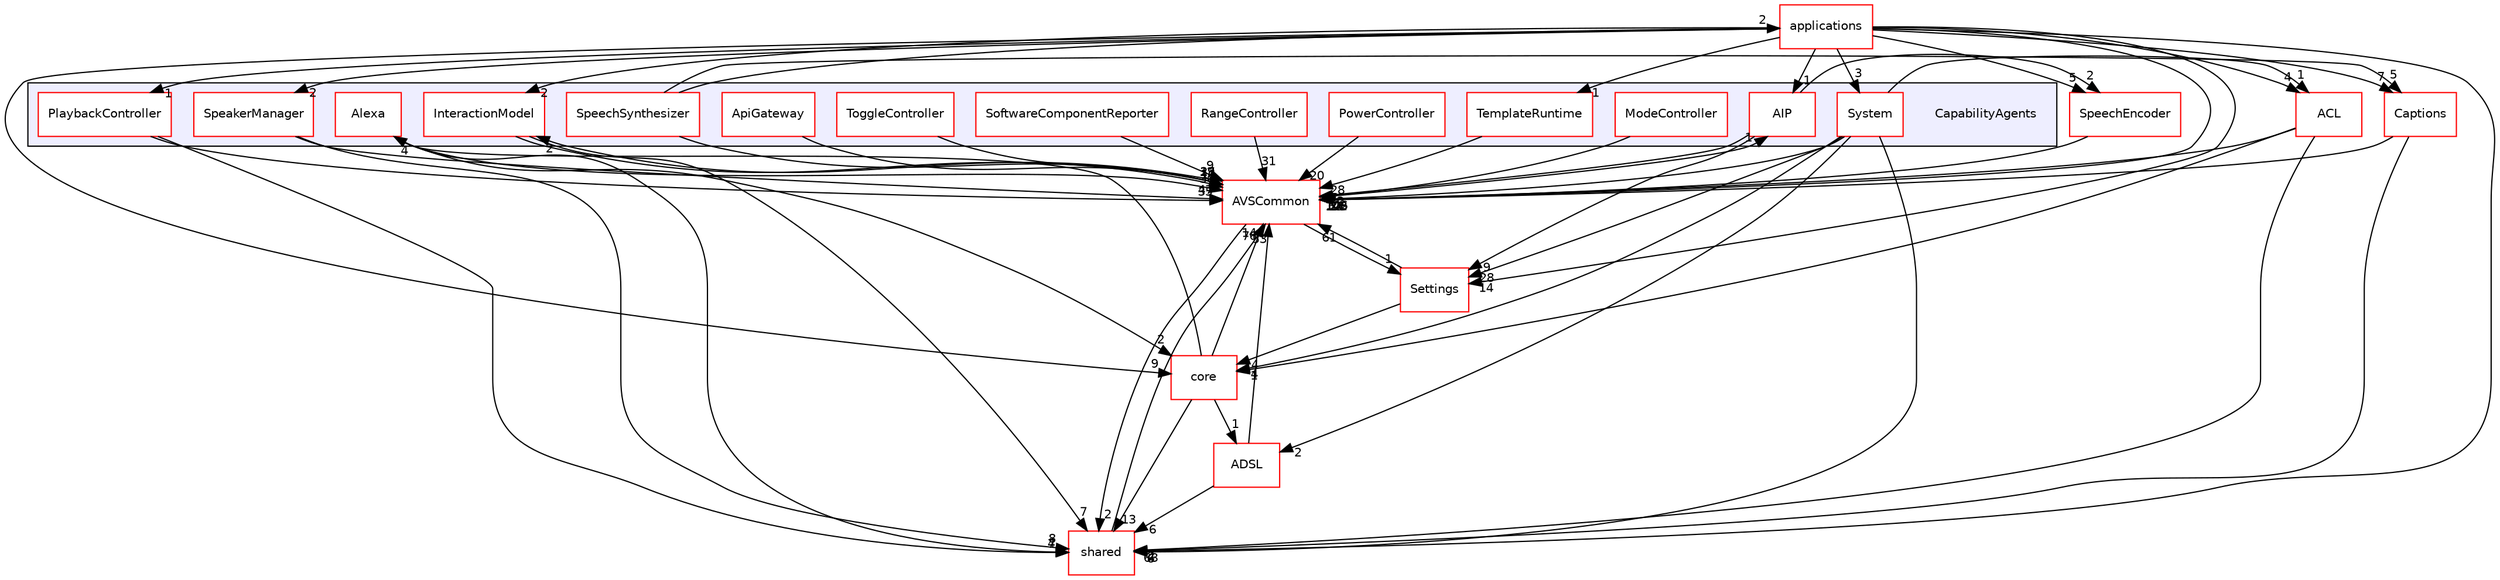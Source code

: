 digraph "/workplace/avs-device-sdk/CapabilityAgents" {
  compound=true
  node [ fontsize="10", fontname="Helvetica"];
  edge [ labelfontsize="10", labelfontname="Helvetica"];
  subgraph clusterdir_7cf910bd1d7603f12ef47ff650cec893 {
    graph [ bgcolor="#eeeeff", pencolor="black", label="" URL="dir_7cf910bd1d7603f12ef47ff650cec893.html"];
    dir_7cf910bd1d7603f12ef47ff650cec893 [shape=plaintext label="CapabilityAgents"];
    dir_cc045affa42b6b559da6861739bda652 [shape=box label="AIP" color="red" fillcolor="white" style="filled" URL="dir_cc045affa42b6b559da6861739bda652.html"];
    dir_a1558373db80e0c64649c83f312e1e2c [shape=box label="Alexa" color="red" fillcolor="white" style="filled" URL="dir_a1558373db80e0c64649c83f312e1e2c.html"];
    dir_3a57c8530640bbf2cee32213bc543583 [shape=box label="ApiGateway" color="red" fillcolor="white" style="filled" URL="dir_3a57c8530640bbf2cee32213bc543583.html"];
    dir_011a3f6e181db4516776f7256f22dadd [shape=box label="InteractionModel" color="red" fillcolor="white" style="filled" URL="dir_011a3f6e181db4516776f7256f22dadd.html"];
    dir_3df52af57ec6c87b0a170886eb8aac70 [shape=box label="ModeController" color="red" fillcolor="white" style="filled" URL="dir_3df52af57ec6c87b0a170886eb8aac70.html"];
    dir_7b6c89f8529a936fe9cff738852cb883 [shape=box label="PlaybackController" color="red" fillcolor="white" style="filled" URL="dir_7b6c89f8529a936fe9cff738852cb883.html"];
    dir_32f5978b09742a25fd0ec6ffcbf8c09b [shape=box label="PowerController" color="red" fillcolor="white" style="filled" URL="dir_32f5978b09742a25fd0ec6ffcbf8c09b.html"];
    dir_91c0e80209b769b24ceff766697d73ba [shape=box label="RangeController" color="red" fillcolor="white" style="filled" URL="dir_91c0e80209b769b24ceff766697d73ba.html"];
    dir_d33797a8bcde389e7cefdb2fa2a2b27e [shape=box label="SoftwareComponentReporter" color="red" fillcolor="white" style="filled" URL="dir_d33797a8bcde389e7cefdb2fa2a2b27e.html"];
    dir_bc46a16e1ec7aec8565980dcd59aba5c [shape=box label="SpeakerManager" color="red" fillcolor="white" style="filled" URL="dir_bc46a16e1ec7aec8565980dcd59aba5c.html"];
    dir_097c79eef3239c0772ccd3b4f7a59e99 [shape=box label="SpeechSynthesizer" color="red" fillcolor="white" style="filled" URL="dir_097c79eef3239c0772ccd3b4f7a59e99.html"];
    dir_5c34f9d308a00f77f2da80e40fcb7b22 [shape=box label="System" color="red" fillcolor="white" style="filled" URL="dir_5c34f9d308a00f77f2da80e40fcb7b22.html"];
    dir_ad7482f55cfb335a38f864aa77f75e62 [shape=box label="TemplateRuntime" color="red" fillcolor="white" style="filled" URL="dir_ad7482f55cfb335a38f864aa77f75e62.html"];
    dir_e1ef50537ba68936dd63b97343608c6c [shape=box label="ToggleController" color="red" fillcolor="white" style="filled" URL="dir_e1ef50537ba68936dd63b97343608c6c.html"];
  }
  dir_9982052f7ce695d12571567315b2fafa [shape=box label="shared" fillcolor="white" style="filled" color="red" URL="dir_9982052f7ce695d12571567315b2fafa.html"];
  dir_a6e4fee11f07c3b70486e88fe92cbbdc [shape=box label="applications" fillcolor="white" style="filled" color="red" URL="dir_a6e4fee11f07c3b70486e88fe92cbbdc.html"];
  dir_6b07903b29b547047bfa8a8b819c80bf [shape=box label="SpeechEncoder" fillcolor="white" style="filled" color="red" URL="dir_6b07903b29b547047bfa8a8b819c80bf.html"];
  dir_de0e77330fd0ab33359e90b501923c8e [shape=box label="Captions" fillcolor="white" style="filled" color="red" URL="dir_de0e77330fd0ab33359e90b501923c8e.html"];
  dir_8ae0dd75af039a94f4269584fb8eef13 [shape=box label="Settings" fillcolor="white" style="filled" color="red" URL="dir_8ae0dd75af039a94f4269584fb8eef13.html"];
  dir_b1dfedc9efa610ba8c818c30206ff41f [shape=box label="ACL" fillcolor="white" style="filled" color="red" URL="dir_b1dfedc9efa610ba8c818c30206ff41f.html"];
  dir_13e65effb2bde530b17b3d5eefcd0266 [shape=box label="AVSCommon" fillcolor="white" style="filled" color="red" URL="dir_13e65effb2bde530b17b3d5eefcd0266.html"];
  dir_4270bfced15e0e73154b13468c7c9ad9 [shape=box label="core" fillcolor="white" style="filled" color="red" URL="dir_4270bfced15e0e73154b13468c7c9ad9.html"];
  dir_edb1b7e8f1a5d5a1b864206edd6d398d [shape=box label="ADSL" fillcolor="white" style="filled" color="red" URL="dir_edb1b7e8f1a5d5a1b864206edd6d398d.html"];
  dir_bc46a16e1ec7aec8565980dcd59aba5c->dir_9982052f7ce695d12571567315b2fafa [headlabel="8", labeldistance=1.5 headhref="dir_000409_000598.html"];
  dir_bc46a16e1ec7aec8565980dcd59aba5c->dir_13e65effb2bde530b17b3d5eefcd0266 [headlabel="47", labeldistance=1.5 headhref="dir_000409_000017.html"];
  dir_5c34f9d308a00f77f2da80e40fcb7b22->dir_9982052f7ce695d12571567315b2fafa [headlabel="6", labeldistance=1.5 headhref="dir_000419_000598.html"];
  dir_5c34f9d308a00f77f2da80e40fcb7b22->dir_8ae0dd75af039a94f4269584fb8eef13 [headlabel="28", labeldistance=1.5 headhref="dir_000419_000588.html"];
  dir_5c34f9d308a00f77f2da80e40fcb7b22->dir_b1dfedc9efa610ba8c818c30206ff41f [headlabel="1", labeldistance=1.5 headhref="dir_000419_000000.html"];
  dir_5c34f9d308a00f77f2da80e40fcb7b22->dir_13e65effb2bde530b17b3d5eefcd0266 [headlabel="106", labeldistance=1.5 headhref="dir_000419_000017.html"];
  dir_5c34f9d308a00f77f2da80e40fcb7b22->dir_4270bfced15e0e73154b13468c7c9ad9 [headlabel="4", labeldistance=1.5 headhref="dir_000419_000461.html"];
  dir_5c34f9d308a00f77f2da80e40fcb7b22->dir_edb1b7e8f1a5d5a1b864206edd6d398d [headlabel="2", labeldistance=1.5 headhref="dir_000419_000011.html"];
  dir_9982052f7ce695d12571567315b2fafa->dir_13e65effb2bde530b17b3d5eefcd0266 [headlabel="14", labeldistance=1.5 headhref="dir_000598_000017.html"];
  dir_011a3f6e181db4516776f7256f22dadd->dir_9982052f7ce695d12571567315b2fafa [headlabel="7", labeldistance=1.5 headhref="dir_000373_000598.html"];
  dir_011a3f6e181db4516776f7256f22dadd->dir_13e65effb2bde530b17b3d5eefcd0266 [headlabel="16", labeldistance=1.5 headhref="dir_000373_000017.html"];
  dir_6b07903b29b547047bfa8a8b819c80bf->dir_13e65effb2bde530b17b3d5eefcd0266 [headlabel="11", labeldistance=1.5 headhref="dir_000634_000017.html"];
  dir_a6e4fee11f07c3b70486e88fe92cbbdc->dir_bc46a16e1ec7aec8565980dcd59aba5c [headlabel="2", labeldistance=1.5 headhref="dir_000028_000409.html"];
  dir_a6e4fee11f07c3b70486e88fe92cbbdc->dir_5c34f9d308a00f77f2da80e40fcb7b22 [headlabel="3", labeldistance=1.5 headhref="dir_000028_000419.html"];
  dir_a6e4fee11f07c3b70486e88fe92cbbdc->dir_9982052f7ce695d12571567315b2fafa [headlabel="63", labeldistance=1.5 headhref="dir_000028_000598.html"];
  dir_a6e4fee11f07c3b70486e88fe92cbbdc->dir_011a3f6e181db4516776f7256f22dadd [headlabel="2", labeldistance=1.5 headhref="dir_000028_000373.html"];
  dir_a6e4fee11f07c3b70486e88fe92cbbdc->dir_6b07903b29b547047bfa8a8b819c80bf [headlabel="5", labeldistance=1.5 headhref="dir_000028_000634.html"];
  dir_a6e4fee11f07c3b70486e88fe92cbbdc->dir_cc045affa42b6b559da6861739bda652 [headlabel="1", labeldistance=1.5 headhref="dir_000028_000358.html"];
  dir_a6e4fee11f07c3b70486e88fe92cbbdc->dir_de0e77330fd0ab33359e90b501923c8e [headlabel="7", labeldistance=1.5 headhref="dir_000028_000435.html"];
  dir_a6e4fee11f07c3b70486e88fe92cbbdc->dir_8ae0dd75af039a94f4269584fb8eef13 [headlabel="14", labeldistance=1.5 headhref="dir_000028_000588.html"];
  dir_a6e4fee11f07c3b70486e88fe92cbbdc->dir_b1dfedc9efa610ba8c818c30206ff41f [headlabel="4", labeldistance=1.5 headhref="dir_000028_000000.html"];
  dir_a6e4fee11f07c3b70486e88fe92cbbdc->dir_13e65effb2bde530b17b3d5eefcd0266 [headlabel="123", labeldistance=1.5 headhref="dir_000028_000017.html"];
  dir_a6e4fee11f07c3b70486e88fe92cbbdc->dir_4270bfced15e0e73154b13468c7c9ad9 [headlabel="9", labeldistance=1.5 headhref="dir_000028_000461.html"];
  dir_a6e4fee11f07c3b70486e88fe92cbbdc->dir_7b6c89f8529a936fe9cff738852cb883 [headlabel="1", labeldistance=1.5 headhref="dir_000028_000389.html"];
  dir_a6e4fee11f07c3b70486e88fe92cbbdc->dir_ad7482f55cfb335a38f864aa77f75e62 [headlabel="1", labeldistance=1.5 headhref="dir_000028_000425.html"];
  dir_32f5978b09742a25fd0ec6ffcbf8c09b->dir_13e65effb2bde530b17b3d5eefcd0266 [headlabel="20", labeldistance=1.5 headhref="dir_000394_000017.html"];
  dir_097c79eef3239c0772ccd3b4f7a59e99->dir_a6e4fee11f07c3b70486e88fe92cbbdc [headlabel="2", labeldistance=1.5 headhref="dir_000414_000028.html"];
  dir_097c79eef3239c0772ccd3b4f7a59e99->dir_de0e77330fd0ab33359e90b501923c8e [headlabel="5", labeldistance=1.5 headhref="dir_000414_000435.html"];
  dir_097c79eef3239c0772ccd3b4f7a59e99->dir_13e65effb2bde530b17b3d5eefcd0266 [headlabel="39", labeldistance=1.5 headhref="dir_000414_000017.html"];
  dir_3a57c8530640bbf2cee32213bc543583->dir_13e65effb2bde530b17b3d5eefcd0266 [headlabel="13", labeldistance=1.5 headhref="dir_000368_000017.html"];
  dir_cc045affa42b6b559da6861739bda652->dir_6b07903b29b547047bfa8a8b819c80bf [headlabel="2", labeldistance=1.5 headhref="dir_000358_000634.html"];
  dir_cc045affa42b6b559da6861739bda652->dir_8ae0dd75af039a94f4269584fb8eef13 [headlabel="9", labeldistance=1.5 headhref="dir_000358_000588.html"];
  dir_cc045affa42b6b559da6861739bda652->dir_13e65effb2bde530b17b3d5eefcd0266 [headlabel="72", labeldistance=1.5 headhref="dir_000358_000017.html"];
  dir_e1ef50537ba68936dd63b97343608c6c->dir_13e65effb2bde530b17b3d5eefcd0266 [headlabel="27", labeldistance=1.5 headhref="dir_000430_000017.html"];
  dir_3df52af57ec6c87b0a170886eb8aac70->dir_13e65effb2bde530b17b3d5eefcd0266 [headlabel="30", labeldistance=1.5 headhref="dir_000384_000017.html"];
  dir_de0e77330fd0ab33359e90b501923c8e->dir_9982052f7ce695d12571567315b2fafa [headlabel="4", labeldistance=1.5 headhref="dir_000435_000598.html"];
  dir_de0e77330fd0ab33359e90b501923c8e->dir_13e65effb2bde530b17b3d5eefcd0266 [headlabel="24", labeldistance=1.5 headhref="dir_000435_000017.html"];
  dir_8ae0dd75af039a94f4269584fb8eef13->dir_13e65effb2bde530b17b3d5eefcd0266 [headlabel="61", labeldistance=1.5 headhref="dir_000588_000017.html"];
  dir_8ae0dd75af039a94f4269584fb8eef13->dir_4270bfced15e0e73154b13468c7c9ad9 [headlabel="4", labeldistance=1.5 headhref="dir_000588_000461.html"];
  dir_b1dfedc9efa610ba8c818c30206ff41f->dir_9982052f7ce695d12571567315b2fafa [headlabel="2", labeldistance=1.5 headhref="dir_000000_000598.html"];
  dir_b1dfedc9efa610ba8c818c30206ff41f->dir_13e65effb2bde530b17b3d5eefcd0266 [headlabel="142", labeldistance=1.5 headhref="dir_000000_000017.html"];
  dir_b1dfedc9efa610ba8c818c30206ff41f->dir_4270bfced15e0e73154b13468c7c9ad9 [headlabel="1", labeldistance=1.5 headhref="dir_000000_000461.html"];
  dir_13e65effb2bde530b17b3d5eefcd0266->dir_9982052f7ce695d12571567315b2fafa [headlabel="2", labeldistance=1.5 headhref="dir_000017_000598.html"];
  dir_13e65effb2bde530b17b3d5eefcd0266->dir_011a3f6e181db4516776f7256f22dadd [headlabel="2", labeldistance=1.5 headhref="dir_000017_000373.html"];
  dir_13e65effb2bde530b17b3d5eefcd0266->dir_cc045affa42b6b559da6861739bda652 [headlabel="1", labeldistance=1.5 headhref="dir_000017_000358.html"];
  dir_13e65effb2bde530b17b3d5eefcd0266->dir_8ae0dd75af039a94f4269584fb8eef13 [headlabel="1", labeldistance=1.5 headhref="dir_000017_000588.html"];
  dir_4270bfced15e0e73154b13468c7c9ad9->dir_9982052f7ce695d12571567315b2fafa [headlabel="13", labeldistance=1.5 headhref="dir_000461_000598.html"];
  dir_4270bfced15e0e73154b13468c7c9ad9->dir_13e65effb2bde530b17b3d5eefcd0266 [headlabel="76", labeldistance=1.5 headhref="dir_000461_000017.html"];
  dir_4270bfced15e0e73154b13468c7c9ad9->dir_edb1b7e8f1a5d5a1b864206edd6d398d [headlabel="1", labeldistance=1.5 headhref="dir_000461_000011.html"];
  dir_4270bfced15e0e73154b13468c7c9ad9->dir_a1558373db80e0c64649c83f312e1e2c [headlabel="4", labeldistance=1.5 headhref="dir_000461_000363.html"];
  dir_edb1b7e8f1a5d5a1b864206edd6d398d->dir_9982052f7ce695d12571567315b2fafa [headlabel="6", labeldistance=1.5 headhref="dir_000011_000598.html"];
  dir_edb1b7e8f1a5d5a1b864206edd6d398d->dir_13e65effb2bde530b17b3d5eefcd0266 [headlabel="53", labeldistance=1.5 headhref="dir_000011_000017.html"];
  dir_7b6c89f8529a936fe9cff738852cb883->dir_9982052f7ce695d12571567315b2fafa [headlabel="7", labeldistance=1.5 headhref="dir_000389_000598.html"];
  dir_7b6c89f8529a936fe9cff738852cb883->dir_13e65effb2bde530b17b3d5eefcd0266 [headlabel="35", labeldistance=1.5 headhref="dir_000389_000017.html"];
  dir_ad7482f55cfb335a38f864aa77f75e62->dir_13e65effb2bde530b17b3d5eefcd0266 [headlabel="28", labeldistance=1.5 headhref="dir_000425_000017.html"];
  dir_d33797a8bcde389e7cefdb2fa2a2b27e->dir_13e65effb2bde530b17b3d5eefcd0266 [headlabel="9", labeldistance=1.5 headhref="dir_000404_000017.html"];
  dir_91c0e80209b769b24ceff766697d73ba->dir_13e65effb2bde530b17b3d5eefcd0266 [headlabel="31", labeldistance=1.5 headhref="dir_000399_000017.html"];
  dir_a1558373db80e0c64649c83f312e1e2c->dir_9982052f7ce695d12571567315b2fafa [headlabel="4", labeldistance=1.5 headhref="dir_000363_000598.html"];
  dir_a1558373db80e0c64649c83f312e1e2c->dir_13e65effb2bde530b17b3d5eefcd0266 [headlabel="36", labeldistance=1.5 headhref="dir_000363_000017.html"];
  dir_a1558373db80e0c64649c83f312e1e2c->dir_4270bfced15e0e73154b13468c7c9ad9 [headlabel="2", labeldistance=1.5 headhref="dir_000363_000461.html"];
}
